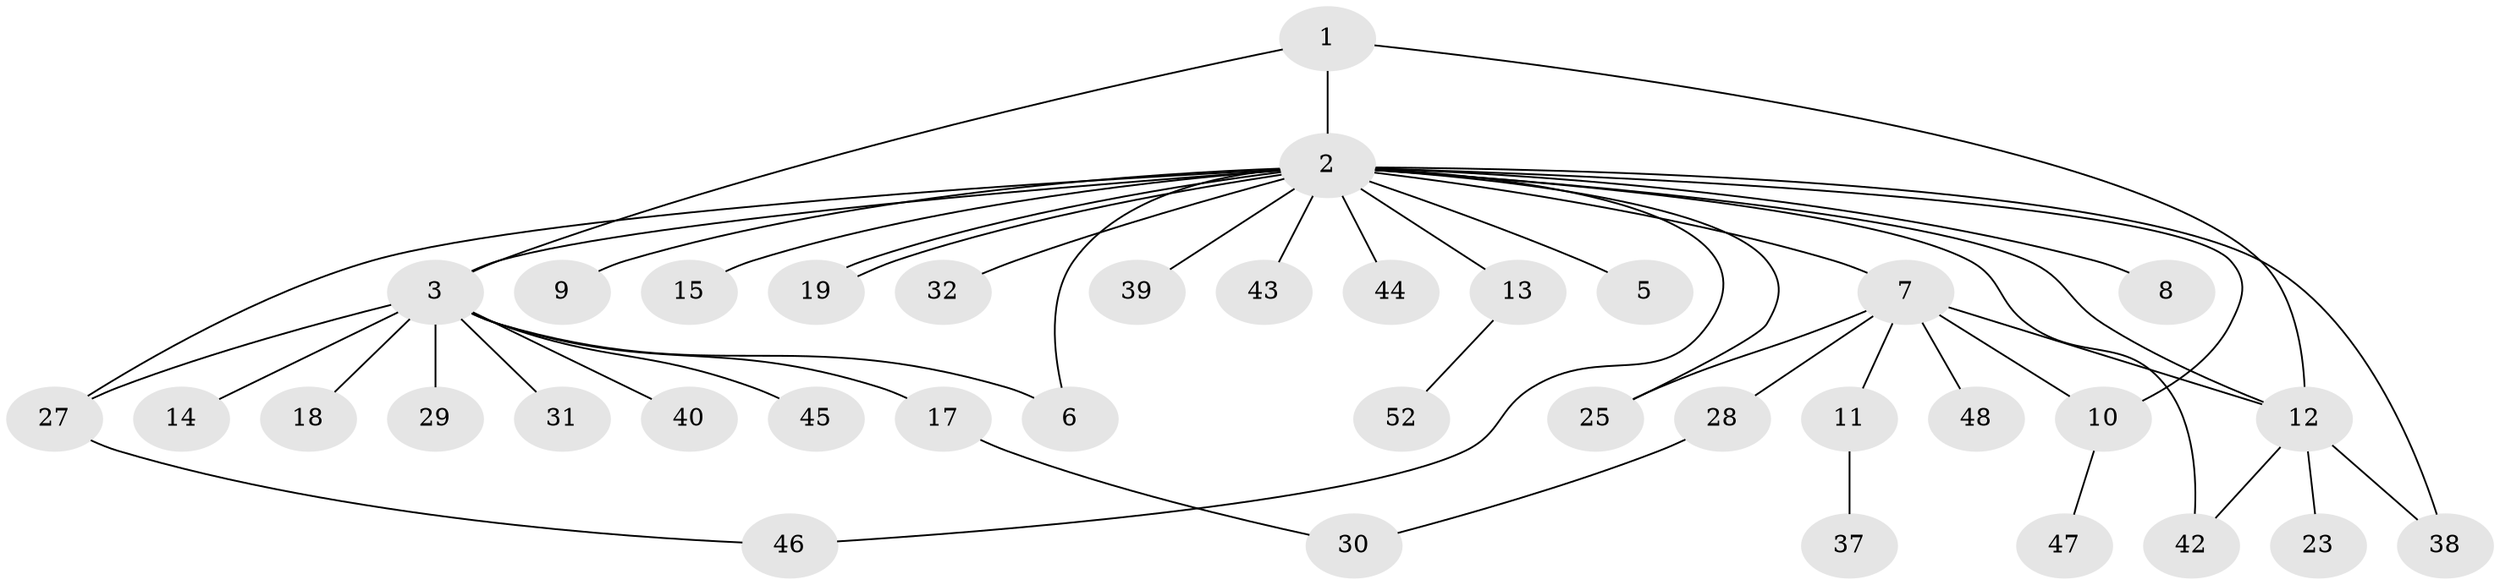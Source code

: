 // Generated by graph-tools (version 1.1) at 2025/51/02/27/25 19:51:59]
// undirected, 37 vertices, 48 edges
graph export_dot {
graph [start="1"]
  node [color=gray90,style=filled];
  1 [super="+50"];
  2 [super="+16"];
  3 [super="+4"];
  5;
  6;
  7 [super="+24"];
  8;
  9;
  10 [super="+41"];
  11;
  12 [super="+22"];
  13 [super="+36"];
  14 [super="+34"];
  15 [super="+20"];
  17 [super="+21"];
  18;
  19;
  23 [super="+26"];
  25 [super="+33"];
  27 [super="+35"];
  28 [super="+51"];
  29;
  30;
  31;
  32;
  37;
  38;
  39;
  40;
  42 [super="+49"];
  43;
  44;
  45;
  46;
  47;
  48;
  52;
  1 -- 2;
  1 -- 3;
  1 -- 12;
  2 -- 3 [weight=2];
  2 -- 5;
  2 -- 6;
  2 -- 7;
  2 -- 8;
  2 -- 9;
  2 -- 12;
  2 -- 13;
  2 -- 15;
  2 -- 19;
  2 -- 19;
  2 -- 25;
  2 -- 32;
  2 -- 38;
  2 -- 39;
  2 -- 43;
  2 -- 44;
  2 -- 46;
  2 -- 27;
  2 -- 42;
  2 -- 10;
  3 -- 6;
  3 -- 14;
  3 -- 17;
  3 -- 27;
  3 -- 40;
  3 -- 18;
  3 -- 29;
  3 -- 45;
  3 -- 31;
  7 -- 10;
  7 -- 11;
  7 -- 48;
  7 -- 12;
  7 -- 28;
  7 -- 25;
  10 -- 47;
  11 -- 37;
  12 -- 23;
  12 -- 42;
  12 -- 38;
  13 -- 52;
  17 -- 30;
  27 -- 46;
  28 -- 30;
}
